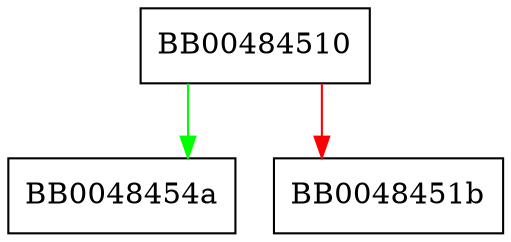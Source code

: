 digraph cmd_Options {
  node [shape="box"];
  graph [splines=ortho];
  BB00484510 -> BB0048454a [color="green"];
  BB00484510 -> BB0048451b [color="red"];
}